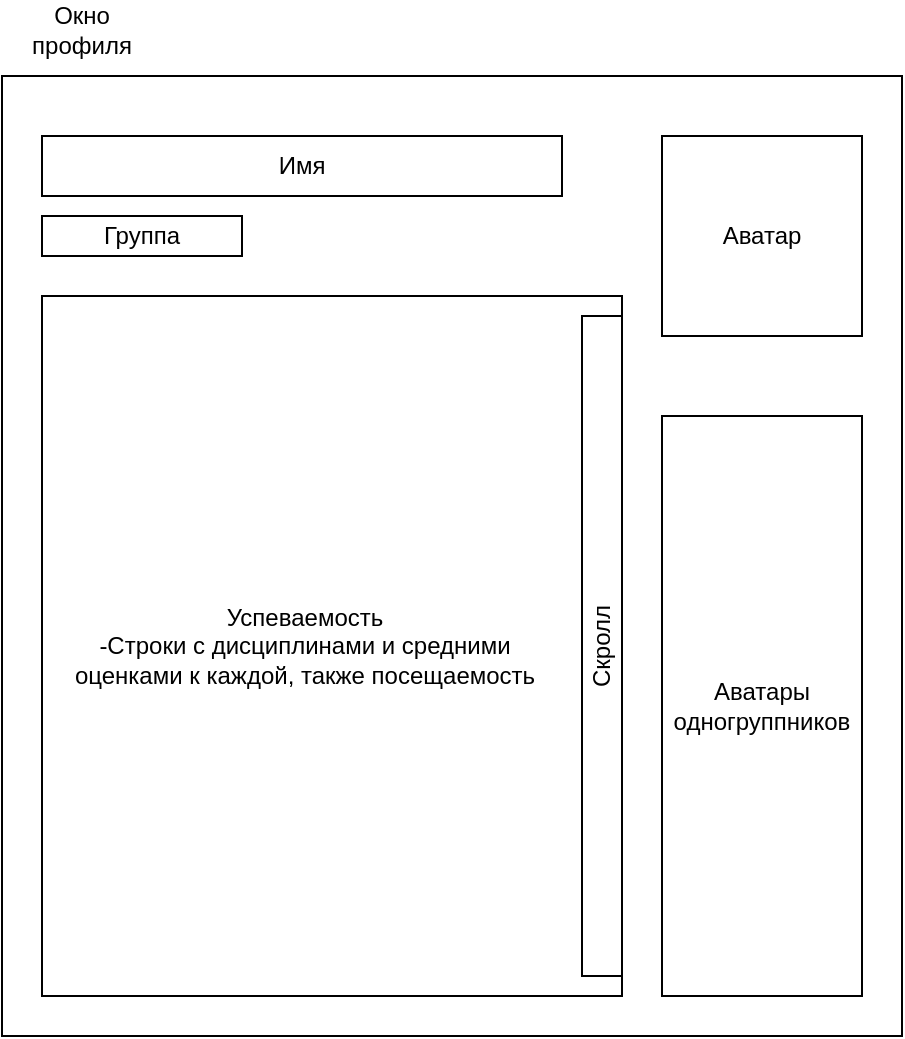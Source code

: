 <mxfile version="13.9.9" type="device"><diagram id="WcWSytsUmPjp_cHzRWBP" name="Страница 1"><mxGraphModel dx="1278" dy="949" grid="1" gridSize="10" guides="1" tooltips="1" connect="1" arrows="1" fold="1" page="1" pageScale="1" pageWidth="827" pageHeight="1169" math="0" shadow="0"><root><mxCell id="0"/><mxCell id="1" parent="0"/><mxCell id="PrFcLmnvwR76ODeJosZv-1" value="" style="rounded=0;whiteSpace=wrap;html=1;fillColor=#ffffff;" vertex="1" parent="1"><mxGeometry x="189" y="361" width="450" height="480" as="geometry"/></mxCell><mxCell id="PrFcLmnvwR76ODeJosZv-2" value="Окно профиля" style="text;html=1;strokeColor=none;fillColor=none;align=center;verticalAlign=middle;whiteSpace=wrap;rounded=0;" vertex="1" parent="1"><mxGeometry x="209" y="328" width="40" height="20" as="geometry"/></mxCell><mxCell id="PrFcLmnvwR76ODeJosZv-3" value="Аватар" style="rounded=0;whiteSpace=wrap;html=1;fillColor=#ffffff;align=center;" vertex="1" parent="1"><mxGeometry x="519" y="391" width="100" height="100" as="geometry"/></mxCell><mxCell id="PrFcLmnvwR76ODeJosZv-4" value="Имя" style="rounded=0;whiteSpace=wrap;html=1;fillColor=#ffffff;align=center;" vertex="1" parent="1"><mxGeometry x="209" y="391" width="260" height="30" as="geometry"/></mxCell><mxCell id="PrFcLmnvwR76ODeJosZv-5" value="Группа" style="rounded=0;whiteSpace=wrap;html=1;fillColor=#ffffff;align=center;" vertex="1" parent="1"><mxGeometry x="209" y="431" width="100" height="20" as="geometry"/></mxCell><mxCell id="PrFcLmnvwR76ODeJosZv-6" value="Аватары одногруппников" style="rounded=0;whiteSpace=wrap;html=1;fillColor=#ffffff;align=center;" vertex="1" parent="1"><mxGeometry x="519" y="531" width="100" height="290" as="geometry"/></mxCell><mxCell id="PrFcLmnvwR76ODeJosZv-7" value="Успеваемость&lt;br&gt;-Строки с дисциплинами и средними оценками к каждой, также посещаемость" style="rounded=0;whiteSpace=wrap;html=1;fillColor=#ffffff;align=center;spacingRight=27;" vertex="1" parent="1"><mxGeometry x="209" y="471" width="290" height="350" as="geometry"/></mxCell><mxCell id="PrFcLmnvwR76ODeJosZv-8" value="Скролл" style="rounded=0;whiteSpace=wrap;html=1;fillColor=#ffffff;align=center;horizontal=0;spacing=0;" vertex="1" parent="1"><mxGeometry x="479" y="481" width="20" height="330" as="geometry"/></mxCell></root></mxGraphModel></diagram></mxfile>